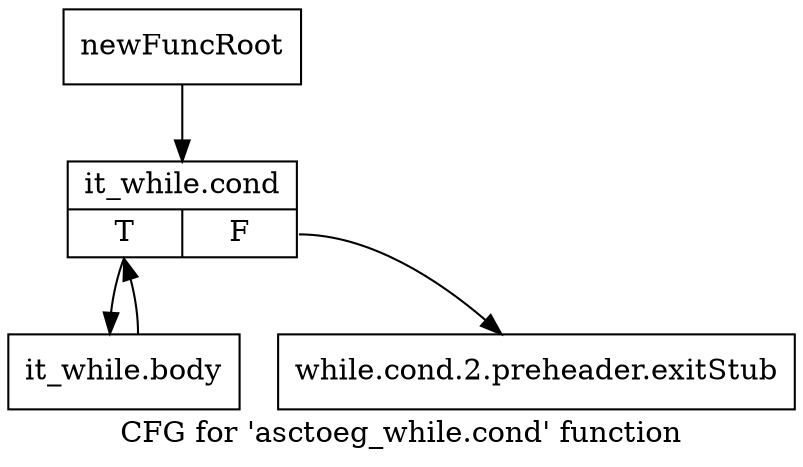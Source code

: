 digraph "CFG for 'asctoeg_while.cond' function" {
	label="CFG for 'asctoeg_while.cond' function";

	Node0xb819e50 [shape=record,label="{newFuncRoot}"];
	Node0xb819e50 -> Node0xb819ef0;
	Node0xb819ea0 [shape=record,label="{while.cond.2.preheader.exitStub}"];
	Node0xb819ef0 [shape=record,label="{it_while.cond|{<s0>T|<s1>F}}"];
	Node0xb819ef0:s0 -> Node0xb819f40;
	Node0xb819ef0:s1 -> Node0xb819ea0;
	Node0xb819f40 [shape=record,label="{it_while.body}"];
	Node0xb819f40 -> Node0xb819ef0;
}

